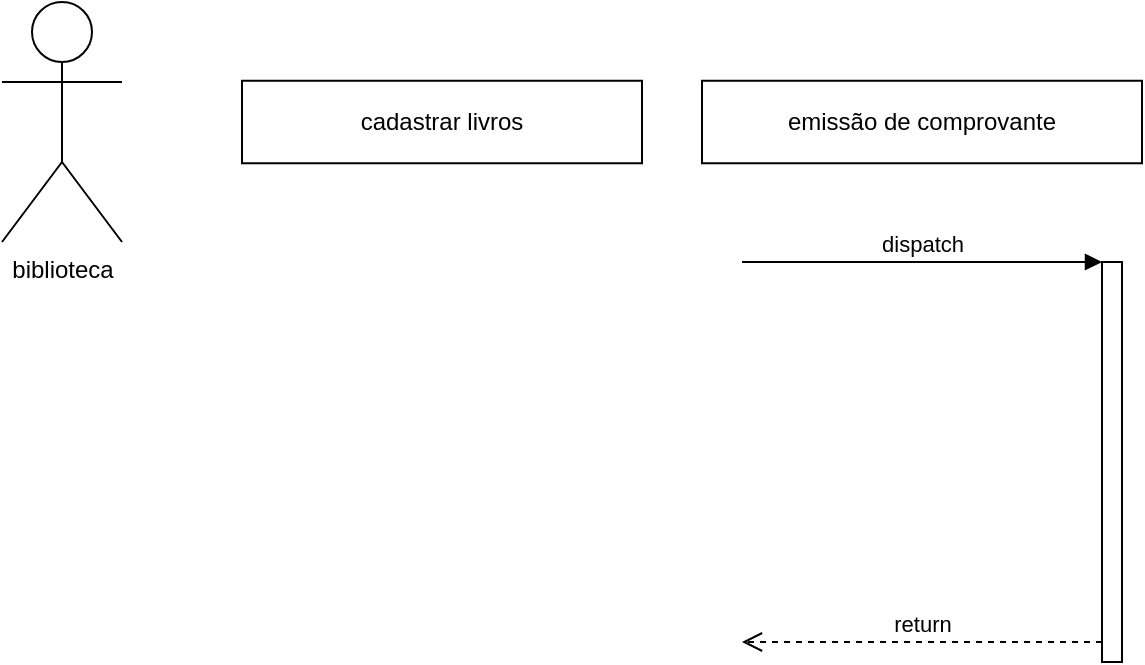 <mxfile version="13.8.1" type="github">
  <diagram id="th-3_0Q0DmBlsHd-f6A7" name="Page-1">
    <mxGraphModel dx="760" dy="506" grid="1" gridSize="10" guides="1" tooltips="1" connect="1" arrows="1" fold="1" page="1" pageScale="1" pageWidth="1169" pageHeight="827" math="0" shadow="0">
      <root>
        <mxCell id="0" />
        <mxCell id="1" parent="0" />
        <mxCell id="2yKbzrXuhydSA4W2Bl---1" value="biblioteca" style="shape=umlActor;verticalLabelPosition=bottom;verticalAlign=top;html=1;outlineConnect=0;" vertex="1" parent="1">
          <mxGeometry x="120" y="100" width="60" height="120" as="geometry" />
        </mxCell>
        <mxCell id="2yKbzrXuhydSA4W2Bl---2" value="cadastrar livros" style="rounded=0;whiteSpace=wrap;html=1;" vertex="1" parent="1">
          <mxGeometry x="240" y="139.38" width="200" height="41.25" as="geometry" />
        </mxCell>
        <mxCell id="2yKbzrXuhydSA4W2Bl---3" value="emissão de comprovante" style="rounded=0;whiteSpace=wrap;html=1;" vertex="1" parent="1">
          <mxGeometry x="470" y="139.38" width="220" height="41.25" as="geometry" />
        </mxCell>
        <mxCell id="2yKbzrXuhydSA4W2Bl---8" value="" style="html=1;points=[];perimeter=orthogonalPerimeter;" vertex="1" parent="1">
          <mxGeometry x="670" y="230" width="10" height="200" as="geometry" />
        </mxCell>
        <mxCell id="2yKbzrXuhydSA4W2Bl---9" value="dispatch" style="html=1;verticalAlign=bottom;endArrow=block;entryX=0;entryY=0;" edge="1" target="2yKbzrXuhydSA4W2Bl---8" parent="1">
          <mxGeometry relative="1" as="geometry">
            <mxPoint x="490" y="230" as="sourcePoint" />
          </mxGeometry>
        </mxCell>
        <mxCell id="2yKbzrXuhydSA4W2Bl---10" value="return" style="html=1;verticalAlign=bottom;endArrow=open;dashed=1;endSize=8;exitX=0;exitY=0.95;" edge="1" source="2yKbzrXuhydSA4W2Bl---8" parent="1">
          <mxGeometry relative="1" as="geometry">
            <mxPoint x="490" y="420" as="targetPoint" />
          </mxGeometry>
        </mxCell>
      </root>
    </mxGraphModel>
  </diagram>
</mxfile>
